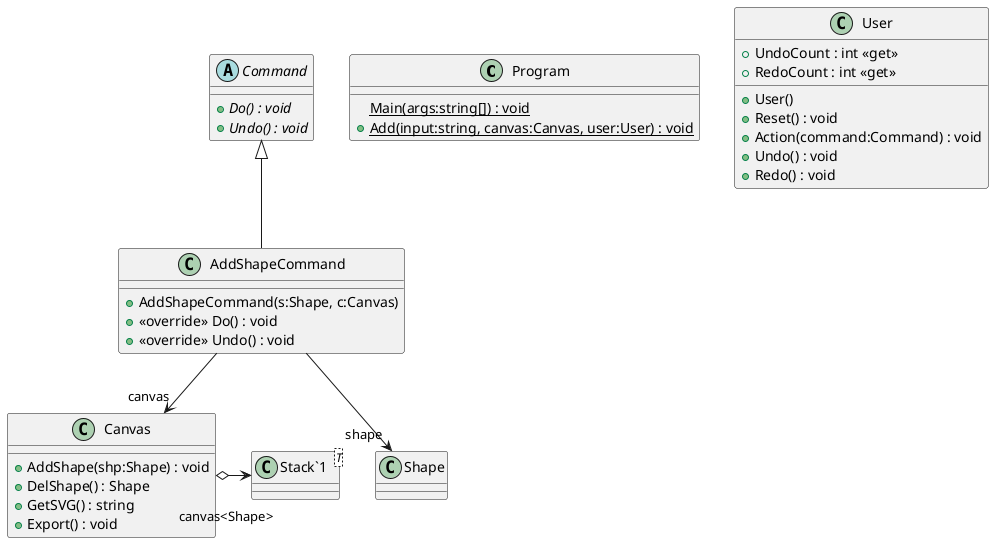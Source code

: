 @startuml
class Program {
    {static} Main(args:string[]) : void
    + {static} Add(input:string, canvas:Canvas, user:User) : void
}
class Canvas {
    + AddShape(shp:Shape) : void
    + DelShape() : Shape
    + GetSVG() : string
    + Export() : void
}
class User {
    + UndoCount : int <<get>>
    + RedoCount : int <<get>>
    + User()
    + Reset() : void
    + Action(command:Command) : void
    + Undo() : void
    + Redo() : void
}
abstract class Command {
    + {abstract} Do() : void
    + {abstract} Undo() : void
}
class AddShapeCommand {
    + AddShapeCommand(s:Shape, c:Canvas)
    + <<override>> Do() : void
    + <<override>> Undo() : void
}
class "Stack`1"<T> {
}
Canvas o-> "canvas<Shape>" "Stack`1"
Command <|-- AddShapeCommand
AddShapeCommand --> "shape" Shape
AddShapeCommand --> "canvas" Canvas
@enduml
